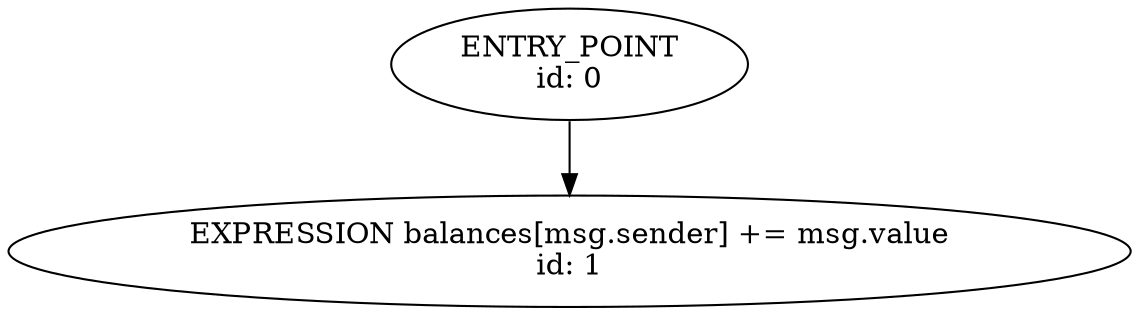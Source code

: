 digraph{
0[label="ENTRY_POINT
id: 0"];
1[label="EXPRESSION balances[msg.sender] += msg.value
id: 1"];
0->1;
}
